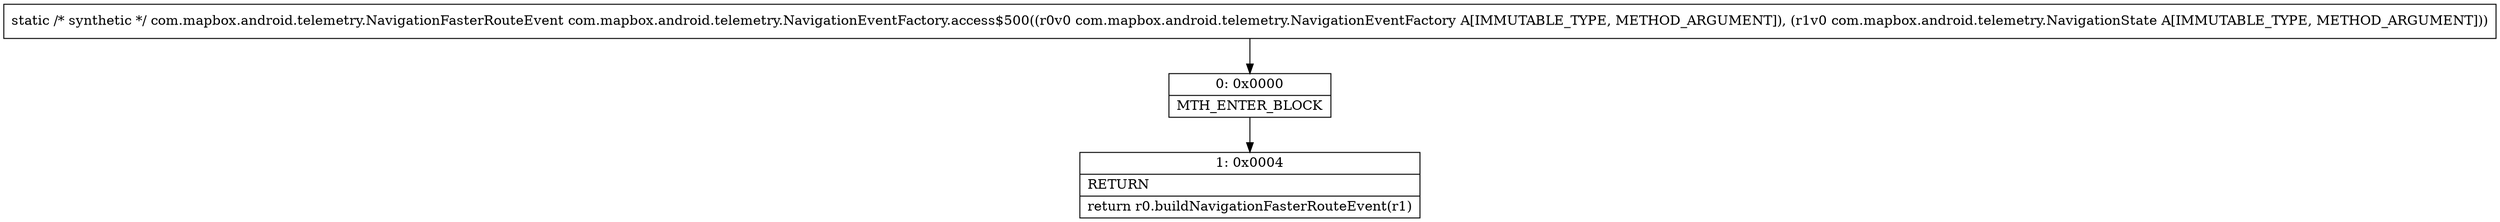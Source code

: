 digraph "CFG forcom.mapbox.android.telemetry.NavigationEventFactory.access$500(Lcom\/mapbox\/android\/telemetry\/NavigationEventFactory;Lcom\/mapbox\/android\/telemetry\/NavigationState;)Lcom\/mapbox\/android\/telemetry\/NavigationFasterRouteEvent;" {
Node_0 [shape=record,label="{0\:\ 0x0000|MTH_ENTER_BLOCK\l}"];
Node_1 [shape=record,label="{1\:\ 0x0004|RETURN\l|return r0.buildNavigationFasterRouteEvent(r1)\l}"];
MethodNode[shape=record,label="{static \/* synthetic *\/ com.mapbox.android.telemetry.NavigationFasterRouteEvent com.mapbox.android.telemetry.NavigationEventFactory.access$500((r0v0 com.mapbox.android.telemetry.NavigationEventFactory A[IMMUTABLE_TYPE, METHOD_ARGUMENT]), (r1v0 com.mapbox.android.telemetry.NavigationState A[IMMUTABLE_TYPE, METHOD_ARGUMENT])) }"];
MethodNode -> Node_0;
Node_0 -> Node_1;
}

